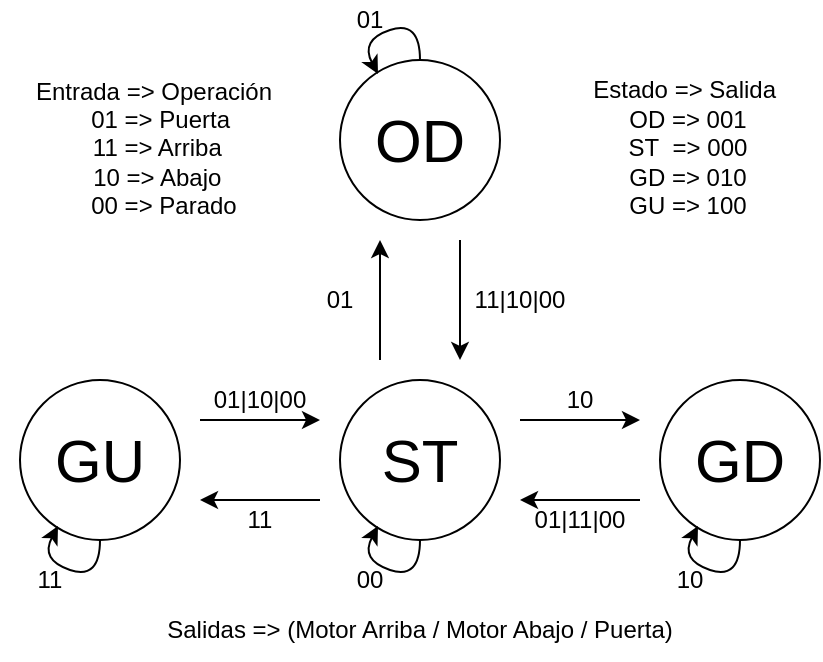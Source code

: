 <mxfile version="26.0.6">
  <diagram name="Página-1" id="d4vjKY94mJTdim_X-GVC">
    <mxGraphModel dx="1434" dy="772" grid="1" gridSize="10" guides="1" tooltips="1" connect="1" arrows="1" fold="1" page="1" pageScale="1" pageWidth="827" pageHeight="1169" math="0" shadow="0">
      <root>
        <mxCell id="0" />
        <mxCell id="1" parent="0" />
        <mxCell id="yoIkQfWnkTa2ErCzmhuc-1" value="&lt;font style=&quot;font-size: 30px;&quot;&gt;ST&lt;/font&gt;" style="ellipse;whiteSpace=wrap;html=1;aspect=fixed;" vertex="1" parent="1">
          <mxGeometry x="320" y="240" width="80" height="80" as="geometry" />
        </mxCell>
        <mxCell id="yoIkQfWnkTa2ErCzmhuc-2" value="" style="curved=1;endArrow=classic;html=1;rounded=0;exitX=0.5;exitY=1;exitDx=0;exitDy=0;entryX=0.232;entryY=0.915;entryDx=0;entryDy=0;entryPerimeter=0;" edge="1" parent="1">
          <mxGeometry width="50" height="50" relative="1" as="geometry">
            <mxPoint x="360" y="320" as="sourcePoint" />
            <mxPoint x="339" y="313" as="targetPoint" />
            <Array as="points">
              <mxPoint x="360" y="340" />
              <mxPoint x="330" y="330" />
            </Array>
          </mxGeometry>
        </mxCell>
        <mxCell id="yoIkQfWnkTa2ErCzmhuc-3" value="&lt;font style=&quot;font-size: 30px;&quot;&gt;GU&lt;/font&gt;" style="ellipse;whiteSpace=wrap;html=1;aspect=fixed;" vertex="1" parent="1">
          <mxGeometry x="160" y="240" width="80" height="80" as="geometry" />
        </mxCell>
        <mxCell id="yoIkQfWnkTa2ErCzmhuc-4" value="" style="curved=1;endArrow=classic;html=1;rounded=0;exitX=0.5;exitY=1;exitDx=0;exitDy=0;entryX=0.232;entryY=0.915;entryDx=0;entryDy=0;entryPerimeter=0;" edge="1" parent="1">
          <mxGeometry width="50" height="50" relative="1" as="geometry">
            <mxPoint x="200" y="320" as="sourcePoint" />
            <mxPoint x="179" y="313" as="targetPoint" />
            <Array as="points">
              <mxPoint x="200" y="340" />
              <mxPoint x="170" y="330" />
            </Array>
          </mxGeometry>
        </mxCell>
        <mxCell id="yoIkQfWnkTa2ErCzmhuc-5" value="" style="endArrow=classic;html=1;rounded=0;" edge="1" parent="1">
          <mxGeometry width="50" height="50" relative="1" as="geometry">
            <mxPoint x="250" y="260" as="sourcePoint" />
            <mxPoint x="310" y="260" as="targetPoint" />
          </mxGeometry>
        </mxCell>
        <mxCell id="yoIkQfWnkTa2ErCzmhuc-6" value="" style="endArrow=classic;html=1;rounded=0;" edge="1" parent="1">
          <mxGeometry width="50" height="50" relative="1" as="geometry">
            <mxPoint x="310" y="300" as="sourcePoint" />
            <mxPoint x="250" y="300" as="targetPoint" />
          </mxGeometry>
        </mxCell>
        <mxCell id="yoIkQfWnkTa2ErCzmhuc-7" value="01|10|00" style="text;html=1;align=center;verticalAlign=middle;whiteSpace=wrap;rounded=0;" vertex="1" parent="1">
          <mxGeometry x="250" y="240" width="60" height="20" as="geometry" />
        </mxCell>
        <mxCell id="yoIkQfWnkTa2ErCzmhuc-8" value="11" style="text;html=1;align=center;verticalAlign=middle;whiteSpace=wrap;rounded=0;" vertex="1" parent="1">
          <mxGeometry x="250" y="300" width="60" height="20" as="geometry" />
        </mxCell>
        <mxCell id="yoIkQfWnkTa2ErCzmhuc-9" value="&lt;font style=&quot;font-size: 30px;&quot;&gt;GD&lt;/font&gt;" style="ellipse;whiteSpace=wrap;html=1;aspect=fixed;" vertex="1" parent="1">
          <mxGeometry x="480" y="240" width="80" height="80" as="geometry" />
        </mxCell>
        <mxCell id="yoIkQfWnkTa2ErCzmhuc-10" value="" style="curved=1;endArrow=classic;html=1;rounded=0;exitX=0.5;exitY=1;exitDx=0;exitDy=0;entryX=0.232;entryY=0.915;entryDx=0;entryDy=0;entryPerimeter=0;" edge="1" parent="1">
          <mxGeometry width="50" height="50" relative="1" as="geometry">
            <mxPoint x="520" y="320" as="sourcePoint" />
            <mxPoint x="499" y="313" as="targetPoint" />
            <Array as="points">
              <mxPoint x="520" y="340" />
              <mxPoint x="490" y="330" />
            </Array>
          </mxGeometry>
        </mxCell>
        <mxCell id="yoIkQfWnkTa2ErCzmhuc-11" value="" style="endArrow=classic;html=1;rounded=0;" edge="1" parent="1">
          <mxGeometry width="50" height="50" relative="1" as="geometry">
            <mxPoint x="410" y="260" as="sourcePoint" />
            <mxPoint x="470" y="260" as="targetPoint" />
          </mxGeometry>
        </mxCell>
        <mxCell id="yoIkQfWnkTa2ErCzmhuc-12" value="" style="endArrow=classic;html=1;rounded=0;" edge="1" parent="1">
          <mxGeometry width="50" height="50" relative="1" as="geometry">
            <mxPoint x="470" y="300" as="sourcePoint" />
            <mxPoint x="410" y="300" as="targetPoint" />
          </mxGeometry>
        </mxCell>
        <mxCell id="yoIkQfWnkTa2ErCzmhuc-14" value="10" style="text;html=1;align=center;verticalAlign=middle;whiteSpace=wrap;rounded=0;" vertex="1" parent="1">
          <mxGeometry x="410" y="240" width="60" height="20" as="geometry" />
        </mxCell>
        <mxCell id="yoIkQfWnkTa2ErCzmhuc-15" value="&lt;font style=&quot;font-size: 30px;&quot;&gt;OD&lt;/font&gt;" style="ellipse;whiteSpace=wrap;html=1;aspect=fixed;" vertex="1" parent="1">
          <mxGeometry x="320" y="80" width="80" height="80" as="geometry" />
        </mxCell>
        <mxCell id="yoIkQfWnkTa2ErCzmhuc-16" value="" style="curved=1;endArrow=classic;html=1;rounded=0;exitX=0.5;exitY=1;exitDx=0;exitDy=0;entryX=0.232;entryY=0.915;entryDx=0;entryDy=0;entryPerimeter=0;" edge="1" parent="1">
          <mxGeometry width="50" height="50" relative="1" as="geometry">
            <mxPoint x="360" y="80" as="sourcePoint" />
            <mxPoint x="339" y="87" as="targetPoint" />
            <Array as="points">
              <mxPoint x="360" y="60" />
              <mxPoint x="330" y="70" />
            </Array>
          </mxGeometry>
        </mxCell>
        <mxCell id="yoIkQfWnkTa2ErCzmhuc-20" value="" style="endArrow=classic;html=1;rounded=0;" edge="1" parent="1">
          <mxGeometry width="50" height="50" relative="1" as="geometry">
            <mxPoint x="340" y="230" as="sourcePoint" />
            <mxPoint x="340" y="170" as="targetPoint" />
          </mxGeometry>
        </mxCell>
        <mxCell id="yoIkQfWnkTa2ErCzmhuc-21" value="" style="endArrow=classic;html=1;rounded=0;" edge="1" parent="1">
          <mxGeometry width="50" height="50" relative="1" as="geometry">
            <mxPoint x="380.0" y="170" as="sourcePoint" />
            <mxPoint x="380.0" y="230" as="targetPoint" />
          </mxGeometry>
        </mxCell>
        <mxCell id="yoIkQfWnkTa2ErCzmhuc-22" value="11" style="text;html=1;align=center;verticalAlign=middle;whiteSpace=wrap;rounded=0;" vertex="1" parent="1">
          <mxGeometry x="150" y="330" width="50" height="20" as="geometry" />
        </mxCell>
        <mxCell id="yoIkQfWnkTa2ErCzmhuc-23" value="00" style="text;html=1;align=center;verticalAlign=middle;whiteSpace=wrap;rounded=0;" vertex="1" parent="1">
          <mxGeometry x="310" y="330" width="50" height="20" as="geometry" />
        </mxCell>
        <mxCell id="yoIkQfWnkTa2ErCzmhuc-24" value="01|11|00" style="text;html=1;align=center;verticalAlign=middle;whiteSpace=wrap;rounded=0;" vertex="1" parent="1">
          <mxGeometry x="410" y="300" width="60" height="20" as="geometry" />
        </mxCell>
        <mxCell id="yoIkQfWnkTa2ErCzmhuc-25" value="10" style="text;html=1;align=center;verticalAlign=middle;whiteSpace=wrap;rounded=0;" vertex="1" parent="1">
          <mxGeometry x="470" y="330" width="50" height="20" as="geometry" />
        </mxCell>
        <mxCell id="yoIkQfWnkTa2ErCzmhuc-26" value="11|10|00" style="text;html=1;align=center;verticalAlign=middle;whiteSpace=wrap;rounded=0;" vertex="1" parent="1">
          <mxGeometry x="380" y="190" width="60" height="20" as="geometry" />
        </mxCell>
        <mxCell id="yoIkQfWnkTa2ErCzmhuc-27" value="01" style="text;html=1;align=center;verticalAlign=middle;whiteSpace=wrap;rounded=0;" vertex="1" parent="1">
          <mxGeometry x="290" y="190" width="60" height="20" as="geometry" />
        </mxCell>
        <mxCell id="yoIkQfWnkTa2ErCzmhuc-29" value="01" style="text;html=1;align=center;verticalAlign=middle;whiteSpace=wrap;rounded=0;" vertex="1" parent="1">
          <mxGeometry x="310" y="50" width="50" height="20" as="geometry" />
        </mxCell>
        <mxCell id="yoIkQfWnkTa2ErCzmhuc-30" value="Entrada =&amp;gt; Operación&lt;div&gt;&amp;nbsp; 01 =&amp;gt; Puerta&lt;/div&gt;&lt;div&gt;&amp;nbsp;11 =&amp;gt; Arriba&lt;/div&gt;&lt;div&gt;&amp;nbsp;10 =&amp;gt; Abajo&lt;/div&gt;&lt;div&gt;&amp;nbsp; &amp;nbsp;00 =&amp;gt; Parado&lt;br&gt;&lt;/div&gt;" style="text;html=1;align=center;verticalAlign=middle;whiteSpace=wrap;rounded=0;" vertex="1" parent="1">
          <mxGeometry x="162" y="84" width="130" height="80" as="geometry" />
        </mxCell>
        <mxCell id="yoIkQfWnkTa2ErCzmhuc-31" value="Estado =&amp;gt; Salida&amp;nbsp;&lt;div&gt;OD =&amp;gt; 001&lt;/div&gt;&lt;div&gt;ST&amp;nbsp; =&amp;gt; 000&lt;/div&gt;&lt;div&gt;GD =&amp;gt; 010&lt;/div&gt;&lt;div&gt;GU =&amp;gt; 100&lt;/div&gt;&lt;div&gt;&lt;br&gt;&lt;/div&gt;" style="text;html=1;align=center;verticalAlign=middle;whiteSpace=wrap;rounded=0;" vertex="1" parent="1">
          <mxGeometry x="429" y="81" width="130" height="100" as="geometry" />
        </mxCell>
        <mxCell id="yoIkQfWnkTa2ErCzmhuc-33" value="Salidas =&amp;gt; (Motor Arriba / Motor Abajo / Puerta)" style="text;html=1;align=center;verticalAlign=middle;whiteSpace=wrap;rounded=0;" vertex="1" parent="1">
          <mxGeometry x="220" y="350" width="280" height="30" as="geometry" />
        </mxCell>
      </root>
    </mxGraphModel>
  </diagram>
</mxfile>
